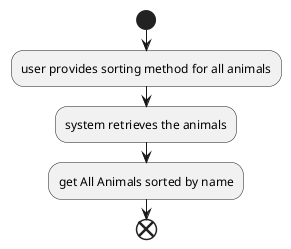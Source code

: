 @startuml

start

:user provides sorting method for all animals;
:system retrieves the animals;

:get All Animals sorted by name;
end;



@enduml